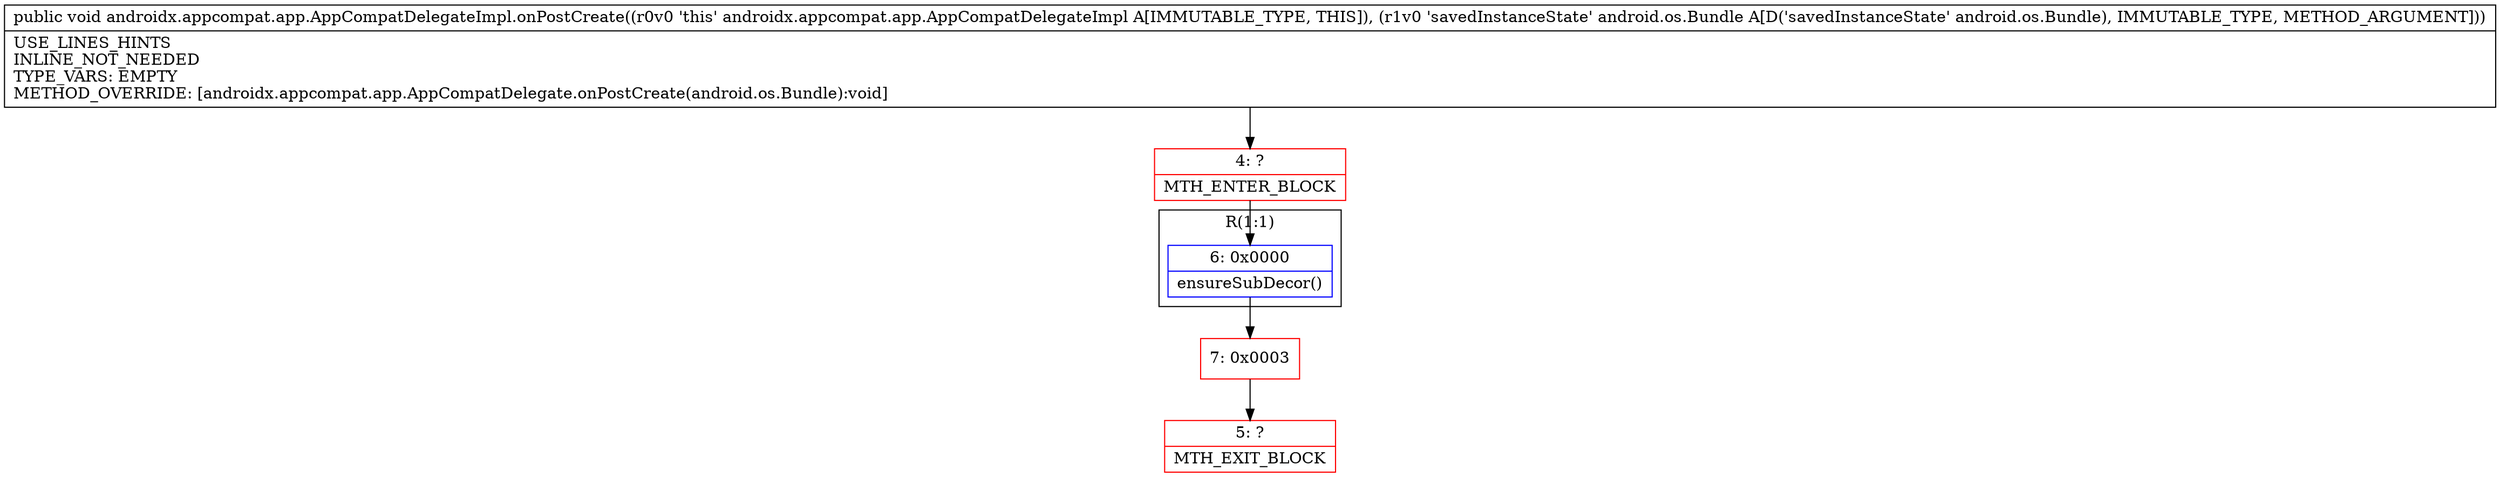digraph "CFG forandroidx.appcompat.app.AppCompatDelegateImpl.onPostCreate(Landroid\/os\/Bundle;)V" {
subgraph cluster_Region_949513757 {
label = "R(1:1)";
node [shape=record,color=blue];
Node_6 [shape=record,label="{6\:\ 0x0000|ensureSubDecor()\l}"];
}
Node_4 [shape=record,color=red,label="{4\:\ ?|MTH_ENTER_BLOCK\l}"];
Node_7 [shape=record,color=red,label="{7\:\ 0x0003}"];
Node_5 [shape=record,color=red,label="{5\:\ ?|MTH_EXIT_BLOCK\l}"];
MethodNode[shape=record,label="{public void androidx.appcompat.app.AppCompatDelegateImpl.onPostCreate((r0v0 'this' androidx.appcompat.app.AppCompatDelegateImpl A[IMMUTABLE_TYPE, THIS]), (r1v0 'savedInstanceState' android.os.Bundle A[D('savedInstanceState' android.os.Bundle), IMMUTABLE_TYPE, METHOD_ARGUMENT]))  | USE_LINES_HINTS\lINLINE_NOT_NEEDED\lTYPE_VARS: EMPTY\lMETHOD_OVERRIDE: [androidx.appcompat.app.AppCompatDelegate.onPostCreate(android.os.Bundle):void]\l}"];
MethodNode -> Node_4;Node_6 -> Node_7;
Node_4 -> Node_6;
Node_7 -> Node_5;
}

